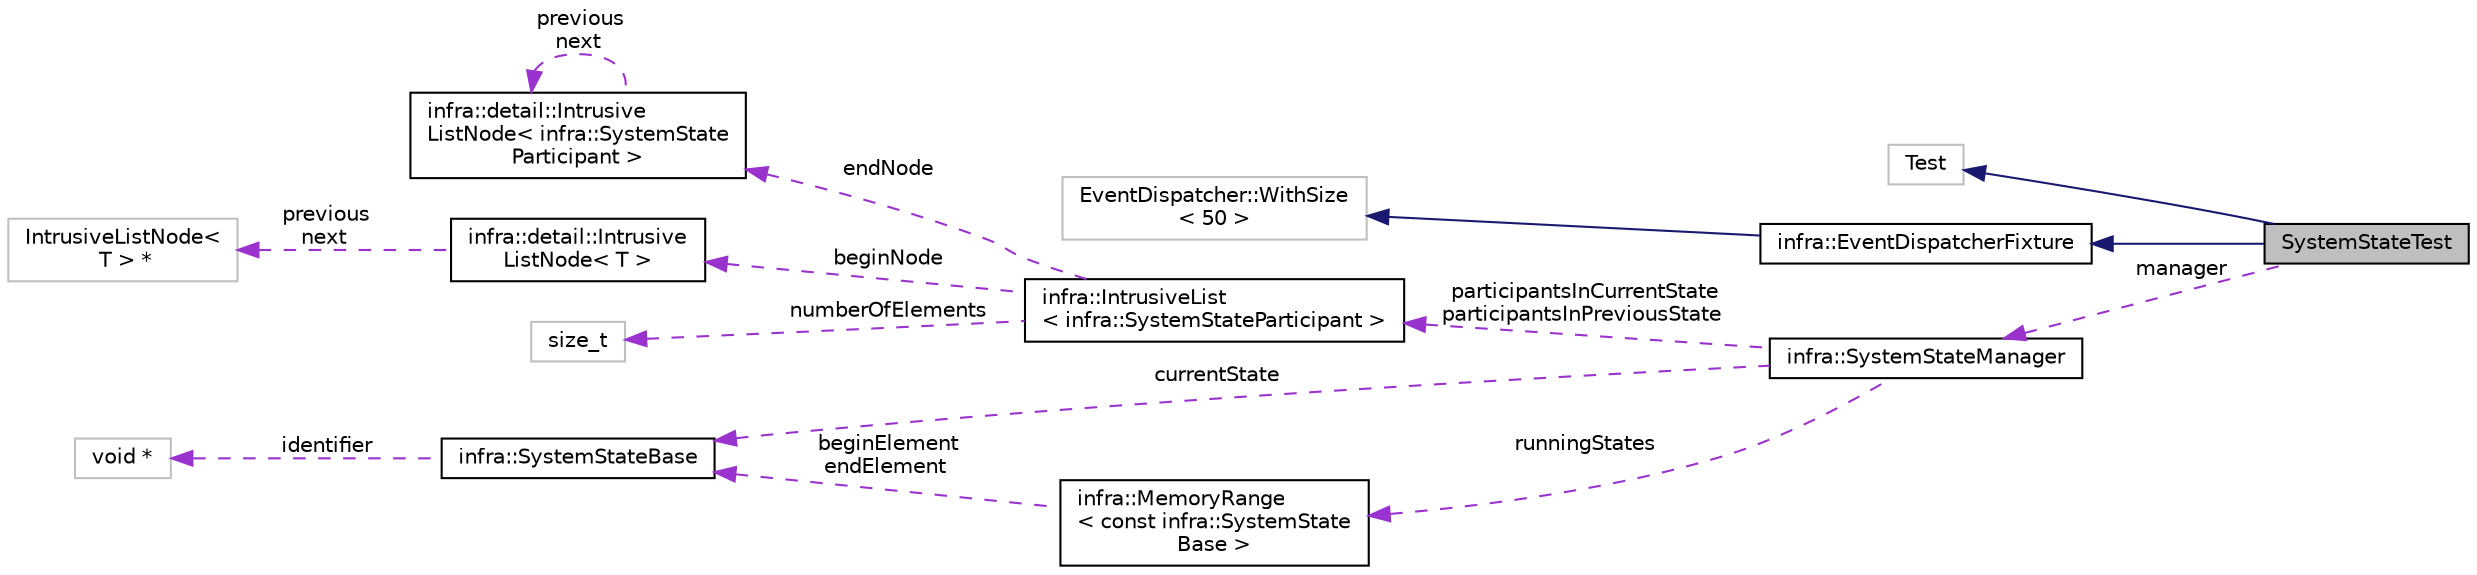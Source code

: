 digraph "SystemStateTest"
{
 // INTERACTIVE_SVG=YES
  edge [fontname="Helvetica",fontsize="10",labelfontname="Helvetica",labelfontsize="10"];
  node [fontname="Helvetica",fontsize="10",shape=record];
  rankdir="LR";
  Node4 [label="SystemStateTest",height=0.2,width=0.4,color="black", fillcolor="grey75", style="filled", fontcolor="black"];
  Node5 -> Node4 [dir="back",color="midnightblue",fontsize="10",style="solid",fontname="Helvetica"];
  Node5 [label="Test",height=0.2,width=0.4,color="grey75", fillcolor="white", style="filled"];
  Node6 -> Node4 [dir="back",color="midnightblue",fontsize="10",style="solid",fontname="Helvetica"];
  Node6 [label="infra::EventDispatcherFixture",height=0.2,width=0.4,color="black", fillcolor="white", style="filled",URL="$dd/df4/classinfra_1_1_event_dispatcher_fixture.html"];
  Node7 -> Node6 [dir="back",color="midnightblue",fontsize="10",style="solid",fontname="Helvetica"];
  Node7 [label="EventDispatcher::WithSize\l\< 50 \>",height=0.2,width=0.4,color="grey75", fillcolor="white", style="filled"];
  Node8 -> Node4 [dir="back",color="darkorchid3",fontsize="10",style="dashed",label=" manager" ,fontname="Helvetica"];
  Node8 [label="infra::SystemStateManager",height=0.2,width=0.4,color="black", fillcolor="white", style="filled",URL="$df/d73/classinfra_1_1_system_state_manager.html"];
  Node9 -> Node8 [dir="back",color="darkorchid3",fontsize="10",style="dashed",label=" participantsInCurrentState\nparticipantsInPreviousState" ,fontname="Helvetica"];
  Node9 [label="infra::IntrusiveList\l\< infra::SystemStateParticipant \>",height=0.2,width=0.4,color="black", fillcolor="white", style="filled",URL="$df/da4/classinfra_1_1_intrusive_list.html"];
  Node10 -> Node9 [dir="back",color="darkorchid3",fontsize="10",style="dashed",label=" endNode" ,fontname="Helvetica"];
  Node10 [label="infra::detail::Intrusive\lListNode\< infra::SystemState\lParticipant \>",height=0.2,width=0.4,color="black", fillcolor="white", style="filled",URL="$d7/da5/classinfra_1_1detail_1_1_intrusive_list_node.html"];
  Node10 -> Node10 [dir="back",color="darkorchid3",fontsize="10",style="dashed",label=" previous\nnext" ,fontname="Helvetica"];
  Node11 -> Node9 [dir="back",color="darkorchid3",fontsize="10",style="dashed",label=" beginNode" ,fontname="Helvetica"];
  Node11 [label="infra::detail::Intrusive\lListNode\< T \>",height=0.2,width=0.4,color="black", fillcolor="white", style="filled",URL="$d7/da5/classinfra_1_1detail_1_1_intrusive_list_node.html"];
  Node12 -> Node11 [dir="back",color="darkorchid3",fontsize="10",style="dashed",label=" previous\nnext" ,fontname="Helvetica"];
  Node12 [label="IntrusiveListNode\<\l T \> *",height=0.2,width=0.4,color="grey75", fillcolor="white", style="filled"];
  Node13 -> Node9 [dir="back",color="darkorchid3",fontsize="10",style="dashed",label=" numberOfElements" ,fontname="Helvetica"];
  Node13 [label="size_t",height=0.2,width=0.4,color="grey75", fillcolor="white", style="filled"];
  Node14 -> Node8 [dir="back",color="darkorchid3",fontsize="10",style="dashed",label=" runningStates" ,fontname="Helvetica"];
  Node14 [label="infra::MemoryRange\l\< const infra::SystemState\lBase \>",height=0.2,width=0.4,color="black", fillcolor="white", style="filled",URL="$d0/d6d/classinfra_1_1_memory_range.html"];
  Node15 -> Node14 [dir="back",color="darkorchid3",fontsize="10",style="dashed",label=" beginElement\nendElement" ,fontname="Helvetica"];
  Node15 [label="infra::SystemStateBase",height=0.2,width=0.4,color="black", fillcolor="white", style="filled",URL="$dc/da5/classinfra_1_1_system_state_base.html"];
  Node16 -> Node15 [dir="back",color="darkorchid3",fontsize="10",style="dashed",label=" identifier" ,fontname="Helvetica"];
  Node16 [label="void *",height=0.2,width=0.4,color="grey75", fillcolor="white", style="filled"];
  Node15 -> Node8 [dir="back",color="darkorchid3",fontsize="10",style="dashed",label=" currentState" ,fontname="Helvetica"];
}
